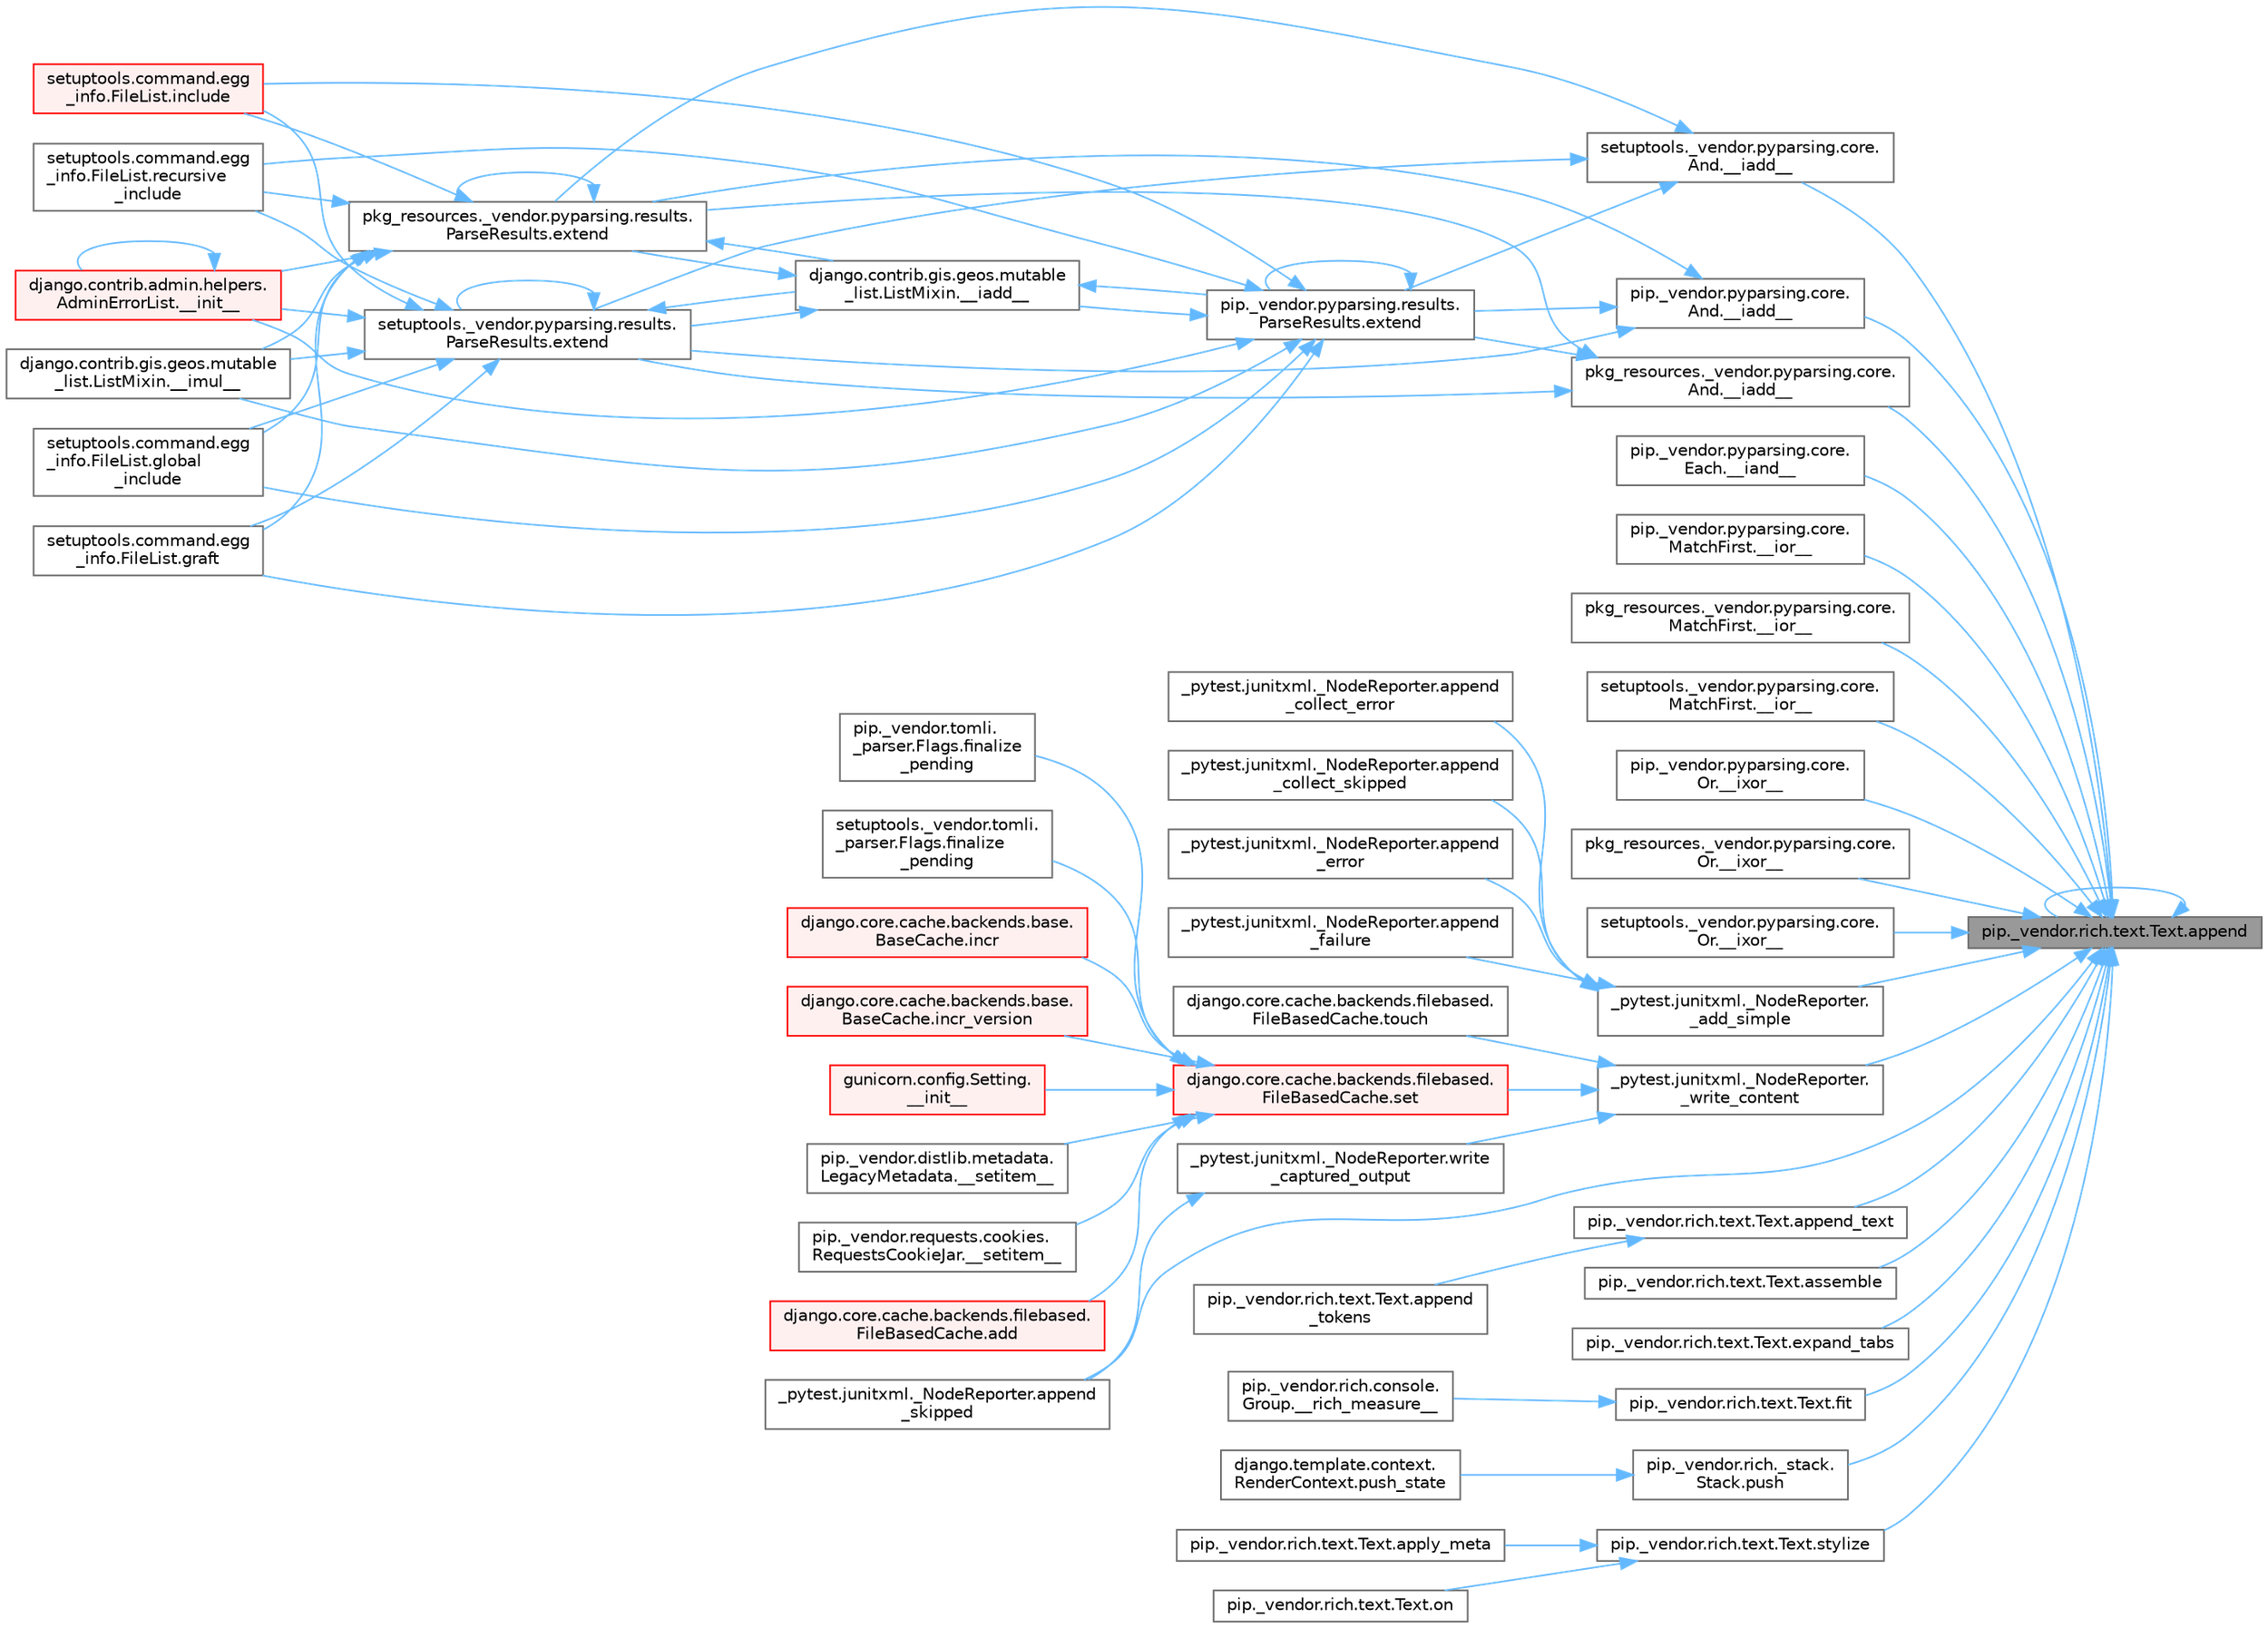 digraph "pip._vendor.rich.text.Text.append"
{
 // LATEX_PDF_SIZE
  bgcolor="transparent";
  edge [fontname=Helvetica,fontsize=10,labelfontname=Helvetica,labelfontsize=10];
  node [fontname=Helvetica,fontsize=10,shape=box,height=0.2,width=0.4];
  rankdir="RL";
  Node1 [id="Node000001",label="pip._vendor.rich.text.Text.append",height=0.2,width=0.4,color="gray40", fillcolor="grey60", style="filled", fontcolor="black",tooltip=" "];
  Node1 -> Node2 [id="edge1_Node000001_Node000002",dir="back",color="steelblue1",style="solid",tooltip=" "];
  Node2 [id="Node000002",label="pip._vendor.pyparsing.core.\lAnd.__iadd__",height=0.2,width=0.4,color="grey40", fillcolor="white", style="filled",URL="$classpip_1_1__vendor_1_1pyparsing_1_1core_1_1_and.html#a95acc8d227938acc37737c38dedc21ae",tooltip=" "];
  Node2 -> Node3 [id="edge2_Node000002_Node000003",dir="back",color="steelblue1",style="solid",tooltip=" "];
  Node3 [id="Node000003",label="pip._vendor.pyparsing.results.\lParseResults.extend",height=0.2,width=0.4,color="grey40", fillcolor="white", style="filled",URL="$classpip_1_1__vendor_1_1pyparsing_1_1results_1_1_parse_results.html#a3a8a69368a4bca23dd54b356a2a06946",tooltip=" "];
  Node3 -> Node4 [id="edge3_Node000003_Node000004",dir="back",color="steelblue1",style="solid",tooltip=" "];
  Node4 [id="Node000004",label="django.contrib.gis.geos.mutable\l_list.ListMixin.__iadd__",height=0.2,width=0.4,color="grey40", fillcolor="white", style="filled",URL="$classdjango_1_1contrib_1_1gis_1_1geos_1_1mutable__list_1_1_list_mixin.html#a892ce7a768206faf1d6150c2d2faf64f",tooltip=" "];
  Node4 -> Node3 [id="edge4_Node000004_Node000003",dir="back",color="steelblue1",style="solid",tooltip=" "];
  Node4 -> Node5 [id="edge5_Node000004_Node000005",dir="back",color="steelblue1",style="solid",tooltip=" "];
  Node5 [id="Node000005",label="pkg_resources._vendor.pyparsing.results.\lParseResults.extend",height=0.2,width=0.4,color="grey40", fillcolor="white", style="filled",URL="$classpkg__resources_1_1__vendor_1_1pyparsing_1_1results_1_1_parse_results.html#a72e8060e72d308428923c84a049d11b1",tooltip=" "];
  Node5 -> Node4 [id="edge6_Node000005_Node000004",dir="back",color="steelblue1",style="solid",tooltip=" "];
  Node5 -> Node6 [id="edge7_Node000005_Node000006",dir="back",color="steelblue1",style="solid",tooltip=" "];
  Node6 [id="Node000006",label="django.contrib.gis.geos.mutable\l_list.ListMixin.__imul__",height=0.2,width=0.4,color="grey40", fillcolor="white", style="filled",URL="$classdjango_1_1contrib_1_1gis_1_1geos_1_1mutable__list_1_1_list_mixin.html#aa1f26122b3cd1330a9489e8efd2b7ecf",tooltip=" "];
  Node5 -> Node7 [id="edge8_Node000005_Node000007",dir="back",color="steelblue1",style="solid",tooltip=" "];
  Node7 [id="Node000007",label="django.contrib.admin.helpers.\lAdminErrorList.__init__",height=0.2,width=0.4,color="red", fillcolor="#FFF0F0", style="filled",URL="$classdjango_1_1contrib_1_1admin_1_1helpers_1_1_admin_error_list.html#a5878563f6cf5f204f1ad08384fe02b52",tooltip=" "];
  Node7 -> Node7 [id="edge9_Node000007_Node000007",dir="back",color="steelblue1",style="solid",tooltip=" "];
  Node5 -> Node5 [id="edge10_Node000005_Node000005",dir="back",color="steelblue1",style="solid",tooltip=" "];
  Node5 -> Node39 [id="edge11_Node000005_Node000039",dir="back",color="steelblue1",style="solid",tooltip=" "];
  Node39 [id="Node000039",label="setuptools.command.egg\l_info.FileList.global\l_include",height=0.2,width=0.4,color="grey40", fillcolor="white", style="filled",URL="$classsetuptools_1_1command_1_1egg__info_1_1_file_list.html#aadac1c6cd8f0f3ca32ae942964571e54",tooltip=" "];
  Node5 -> Node40 [id="edge12_Node000005_Node000040",dir="back",color="steelblue1",style="solid",tooltip=" "];
  Node40 [id="Node000040",label="setuptools.command.egg\l_info.FileList.graft",height=0.2,width=0.4,color="grey40", fillcolor="white", style="filled",URL="$classsetuptools_1_1command_1_1egg__info_1_1_file_list.html#a9c1fb7dd83a4e7a24412a3a265fbc102",tooltip=" "];
  Node5 -> Node41 [id="edge13_Node000005_Node000041",dir="back",color="steelblue1",style="solid",tooltip=" "];
  Node41 [id="Node000041",label="setuptools.command.egg\l_info.FileList.include",height=0.2,width=0.4,color="red", fillcolor="#FFF0F0", style="filled",URL="$classsetuptools_1_1command_1_1egg__info_1_1_file_list.html#a607fa79fcff4595945fdfb1f266eb132",tooltip=" "];
  Node5 -> Node699 [id="edge14_Node000005_Node000699",dir="back",color="steelblue1",style="solid",tooltip=" "];
  Node699 [id="Node000699",label="setuptools.command.egg\l_info.FileList.recursive\l_include",height=0.2,width=0.4,color="grey40", fillcolor="white", style="filled",URL="$classsetuptools_1_1command_1_1egg__info_1_1_file_list.html#af4da1ce86e34e016e9eabd4713cc186a",tooltip=" "];
  Node4 -> Node715 [id="edge15_Node000004_Node000715",dir="back",color="steelblue1",style="solid",tooltip=" "];
  Node715 [id="Node000715",label="setuptools._vendor.pyparsing.results.\lParseResults.extend",height=0.2,width=0.4,color="grey40", fillcolor="white", style="filled",URL="$classsetuptools_1_1__vendor_1_1pyparsing_1_1results_1_1_parse_results.html#aa11ff3f0723c175143645b9325417229",tooltip=" "];
  Node715 -> Node4 [id="edge16_Node000715_Node000004",dir="back",color="steelblue1",style="solid",tooltip=" "];
  Node715 -> Node6 [id="edge17_Node000715_Node000006",dir="back",color="steelblue1",style="solid",tooltip=" "];
  Node715 -> Node7 [id="edge18_Node000715_Node000007",dir="back",color="steelblue1",style="solid",tooltip=" "];
  Node715 -> Node715 [id="edge19_Node000715_Node000715",dir="back",color="steelblue1",style="solid",tooltip=" "];
  Node715 -> Node39 [id="edge20_Node000715_Node000039",dir="back",color="steelblue1",style="solid",tooltip=" "];
  Node715 -> Node40 [id="edge21_Node000715_Node000040",dir="back",color="steelblue1",style="solid",tooltip=" "];
  Node715 -> Node41 [id="edge22_Node000715_Node000041",dir="back",color="steelblue1",style="solid",tooltip=" "];
  Node715 -> Node699 [id="edge23_Node000715_Node000699",dir="back",color="steelblue1",style="solid",tooltip=" "];
  Node3 -> Node6 [id="edge24_Node000003_Node000006",dir="back",color="steelblue1",style="solid",tooltip=" "];
  Node3 -> Node7 [id="edge25_Node000003_Node000007",dir="back",color="steelblue1",style="solid",tooltip=" "];
  Node3 -> Node3 [id="edge26_Node000003_Node000003",dir="back",color="steelblue1",style="solid",tooltip=" "];
  Node3 -> Node39 [id="edge27_Node000003_Node000039",dir="back",color="steelblue1",style="solid",tooltip=" "];
  Node3 -> Node40 [id="edge28_Node000003_Node000040",dir="back",color="steelblue1",style="solid",tooltip=" "];
  Node3 -> Node41 [id="edge29_Node000003_Node000041",dir="back",color="steelblue1",style="solid",tooltip=" "];
  Node3 -> Node699 [id="edge30_Node000003_Node000699",dir="back",color="steelblue1",style="solid",tooltip=" "];
  Node2 -> Node5 [id="edge31_Node000002_Node000005",dir="back",color="steelblue1",style="solid",tooltip=" "];
  Node2 -> Node715 [id="edge32_Node000002_Node000715",dir="back",color="steelblue1",style="solid",tooltip=" "];
  Node1 -> Node714 [id="edge33_Node000001_Node000714",dir="back",color="steelblue1",style="solid",tooltip=" "];
  Node714 [id="Node000714",label="pkg_resources._vendor.pyparsing.core.\lAnd.__iadd__",height=0.2,width=0.4,color="grey40", fillcolor="white", style="filled",URL="$classpkg__resources_1_1__vendor_1_1pyparsing_1_1core_1_1_and.html#a3518d567360a52cd23673c05d57da5ec",tooltip=" "];
  Node714 -> Node3 [id="edge34_Node000714_Node000003",dir="back",color="steelblue1",style="solid",tooltip=" "];
  Node714 -> Node5 [id="edge35_Node000714_Node000005",dir="back",color="steelblue1",style="solid",tooltip=" "];
  Node714 -> Node715 [id="edge36_Node000714_Node000715",dir="back",color="steelblue1",style="solid",tooltip=" "];
  Node1 -> Node716 [id="edge37_Node000001_Node000716",dir="back",color="steelblue1",style="solid",tooltip=" "];
  Node716 [id="Node000716",label="setuptools._vendor.pyparsing.core.\lAnd.__iadd__",height=0.2,width=0.4,color="grey40", fillcolor="white", style="filled",URL="$classsetuptools_1_1__vendor_1_1pyparsing_1_1core_1_1_and.html#ae5d5acd18921d1ec46dfdb9ab9dd9a79",tooltip=" "];
  Node716 -> Node3 [id="edge38_Node000716_Node000003",dir="back",color="steelblue1",style="solid",tooltip=" "];
  Node716 -> Node5 [id="edge39_Node000716_Node000005",dir="back",color="steelblue1",style="solid",tooltip=" "];
  Node716 -> Node715 [id="edge40_Node000716_Node000715",dir="back",color="steelblue1",style="solid",tooltip=" "];
  Node1 -> Node717 [id="edge41_Node000001_Node000717",dir="back",color="steelblue1",style="solid",tooltip=" "];
  Node717 [id="Node000717",label="pip._vendor.pyparsing.core.\lEach.__iand__",height=0.2,width=0.4,color="grey40", fillcolor="white", style="filled",URL="$classpip_1_1__vendor_1_1pyparsing_1_1core_1_1_each.html#a1d27b3e9e2bc5b807febd382a9439497",tooltip=" "];
  Node1 -> Node718 [id="edge42_Node000001_Node000718",dir="back",color="steelblue1",style="solid",tooltip=" "];
  Node718 [id="Node000718",label="pip._vendor.pyparsing.core.\lMatchFirst.__ior__",height=0.2,width=0.4,color="grey40", fillcolor="white", style="filled",URL="$classpip_1_1__vendor_1_1pyparsing_1_1core_1_1_match_first.html#ad0838e82fc3e9833a6c81c7a63e030d9",tooltip=" "];
  Node1 -> Node719 [id="edge43_Node000001_Node000719",dir="back",color="steelblue1",style="solid",tooltip=" "];
  Node719 [id="Node000719",label="pkg_resources._vendor.pyparsing.core.\lMatchFirst.__ior__",height=0.2,width=0.4,color="grey40", fillcolor="white", style="filled",URL="$classpkg__resources_1_1__vendor_1_1pyparsing_1_1core_1_1_match_first.html#a58dab88aff8bd3218094f602fbc265f7",tooltip=" "];
  Node1 -> Node720 [id="edge44_Node000001_Node000720",dir="back",color="steelblue1",style="solid",tooltip=" "];
  Node720 [id="Node000720",label="setuptools._vendor.pyparsing.core.\lMatchFirst.__ior__",height=0.2,width=0.4,color="grey40", fillcolor="white", style="filled",URL="$classsetuptools_1_1__vendor_1_1pyparsing_1_1core_1_1_match_first.html#a52ca6c6dcade163b72b05e8a4be07986",tooltip=" "];
  Node1 -> Node721 [id="edge45_Node000001_Node000721",dir="back",color="steelblue1",style="solid",tooltip=" "];
  Node721 [id="Node000721",label="pip._vendor.pyparsing.core.\lOr.__ixor__",height=0.2,width=0.4,color="grey40", fillcolor="white", style="filled",URL="$classpip_1_1__vendor_1_1pyparsing_1_1core_1_1_or.html#a3e25cc44ee800ddd31da17c2aba1439c",tooltip=" "];
  Node1 -> Node722 [id="edge46_Node000001_Node000722",dir="back",color="steelblue1",style="solid",tooltip=" "];
  Node722 [id="Node000722",label="pkg_resources._vendor.pyparsing.core.\lOr.__ixor__",height=0.2,width=0.4,color="grey40", fillcolor="white", style="filled",URL="$classpkg__resources_1_1__vendor_1_1pyparsing_1_1core_1_1_or.html#a816506d6b6cd56e49e24955f5b3ebb1f",tooltip=" "];
  Node1 -> Node723 [id="edge47_Node000001_Node000723",dir="back",color="steelblue1",style="solid",tooltip=" "];
  Node723 [id="Node000723",label="setuptools._vendor.pyparsing.core.\lOr.__ixor__",height=0.2,width=0.4,color="grey40", fillcolor="white", style="filled",URL="$classsetuptools_1_1__vendor_1_1pyparsing_1_1core_1_1_or.html#a3ec14f79774e3ecd53a5db54b830a8c9",tooltip=" "];
  Node1 -> Node724 [id="edge48_Node000001_Node000724",dir="back",color="steelblue1",style="solid",tooltip=" "];
  Node724 [id="Node000724",label="_pytest.junitxml._NodeReporter.\l_add_simple",height=0.2,width=0.4,color="grey40", fillcolor="white", style="filled",URL="$class__pytest_1_1junitxml_1_1___node_reporter.html#a4391acb1ac84356509d35b7f19e9ed05",tooltip=" "];
  Node724 -> Node725 [id="edge49_Node000724_Node000725",dir="back",color="steelblue1",style="solid",tooltip=" "];
  Node725 [id="Node000725",label="_pytest.junitxml._NodeReporter.append\l_collect_error",height=0.2,width=0.4,color="grey40", fillcolor="white", style="filled",URL="$class__pytest_1_1junitxml_1_1___node_reporter.html#a34420ce0d1cb9a19b92db1d1d16ad3b1",tooltip=" "];
  Node724 -> Node726 [id="edge50_Node000724_Node000726",dir="back",color="steelblue1",style="solid",tooltip=" "];
  Node726 [id="Node000726",label="_pytest.junitxml._NodeReporter.append\l_collect_skipped",height=0.2,width=0.4,color="grey40", fillcolor="white", style="filled",URL="$class__pytest_1_1junitxml_1_1___node_reporter.html#a2bace8c92bfffcc32f24d1c1c7fdd940",tooltip=" "];
  Node724 -> Node727 [id="edge51_Node000724_Node000727",dir="back",color="steelblue1",style="solid",tooltip=" "];
  Node727 [id="Node000727",label="_pytest.junitxml._NodeReporter.append\l_error",height=0.2,width=0.4,color="grey40", fillcolor="white", style="filled",URL="$class__pytest_1_1junitxml_1_1___node_reporter.html#a6e3ab7dee3eff253205ce23fbe939e0b",tooltip=" "];
  Node724 -> Node728 [id="edge52_Node000724_Node000728",dir="back",color="steelblue1",style="solid",tooltip=" "];
  Node728 [id="Node000728",label="_pytest.junitxml._NodeReporter.append\l_failure",height=0.2,width=0.4,color="grey40", fillcolor="white", style="filled",URL="$class__pytest_1_1junitxml_1_1___node_reporter.html#a3e9c05579208357e08e253fc978d48b2",tooltip=" "];
  Node1 -> Node729 [id="edge53_Node000001_Node000729",dir="back",color="steelblue1",style="solid",tooltip=" "];
  Node729 [id="Node000729",label="_pytest.junitxml._NodeReporter.\l_write_content",height=0.2,width=0.4,color="grey40", fillcolor="white", style="filled",URL="$class__pytest_1_1junitxml_1_1___node_reporter.html#aa537797e0840b2d523cf1eb44f5c1bad",tooltip=" "];
  Node729 -> Node730 [id="edge54_Node000729_Node000730",dir="back",color="steelblue1",style="solid",tooltip=" "];
  Node730 [id="Node000730",label="django.core.cache.backends.filebased.\lFileBasedCache.set",height=0.2,width=0.4,color="red", fillcolor="#FFF0F0", style="filled",URL="$classdjango_1_1core_1_1cache_1_1backends_1_1filebased_1_1_file_based_cache.html#a7c5292a9ab120424eeaf5fe254366ca6",tooltip=" "];
  Node730 -> Node731 [id="edge55_Node000730_Node000731",dir="back",color="steelblue1",style="solid",tooltip=" "];
  Node731 [id="Node000731",label="gunicorn.config.Setting.\l__init__",height=0.2,width=0.4,color="red", fillcolor="#FFF0F0", style="filled",URL="$classgunicorn_1_1config_1_1_setting.html#aca1cb2d38bdd9b92194f85913daaaa53",tooltip=" "];
  Node730 -> Node732 [id="edge56_Node000730_Node000732",dir="back",color="steelblue1",style="solid",tooltip=" "];
  Node732 [id="Node000732",label="pip._vendor.distlib.metadata.\lLegacyMetadata.__setitem__",height=0.2,width=0.4,color="grey40", fillcolor="white", style="filled",URL="$classpip_1_1__vendor_1_1distlib_1_1metadata_1_1_legacy_metadata.html#ab82e88a698ec57bd9f8ac873948a3802",tooltip=" "];
  Node730 -> Node733 [id="edge57_Node000730_Node000733",dir="back",color="steelblue1",style="solid",tooltip=" "];
  Node733 [id="Node000733",label="pip._vendor.requests.cookies.\lRequestsCookieJar.__setitem__",height=0.2,width=0.4,color="grey40", fillcolor="white", style="filled",URL="$classpip_1_1__vendor_1_1requests_1_1cookies_1_1_requests_cookie_jar.html#a795f42fede709c520cc7c2452cdceeb9",tooltip=" "];
  Node730 -> Node734 [id="edge58_Node000730_Node000734",dir="back",color="steelblue1",style="solid",tooltip=" "];
  Node734 [id="Node000734",label="django.core.cache.backends.filebased.\lFileBasedCache.add",height=0.2,width=0.4,color="red", fillcolor="#FFF0F0", style="filled",URL="$classdjango_1_1core_1_1cache_1_1backends_1_1filebased_1_1_file_based_cache.html#a2f380fb404bde29c82c6169465ee1391",tooltip=" "];
  Node730 -> Node735 [id="edge59_Node000730_Node000735",dir="back",color="steelblue1",style="solid",tooltip=" "];
  Node735 [id="Node000735",label="pip._vendor.tomli.\l_parser.Flags.finalize\l_pending",height=0.2,width=0.4,color="grey40", fillcolor="white", style="filled",URL="$classpip_1_1__vendor_1_1tomli_1_1__parser_1_1_flags.html#a1930c0bd50ceafa1db786d83b8cccd4a",tooltip=" "];
  Node730 -> Node736 [id="edge60_Node000730_Node000736",dir="back",color="steelblue1",style="solid",tooltip=" "];
  Node736 [id="Node000736",label="setuptools._vendor.tomli.\l_parser.Flags.finalize\l_pending",height=0.2,width=0.4,color="grey40", fillcolor="white", style="filled",URL="$classsetuptools_1_1__vendor_1_1tomli_1_1__parser_1_1_flags.html#a5d7c62898586672de935990ed6f4a7e1",tooltip=" "];
  Node730 -> Node737 [id="edge61_Node000730_Node000737",dir="back",color="steelblue1",style="solid",tooltip=" "];
  Node737 [id="Node000737",label="django.core.cache.backends.base.\lBaseCache.incr",height=0.2,width=0.4,color="red", fillcolor="#FFF0F0", style="filled",URL="$classdjango_1_1core_1_1cache_1_1backends_1_1base_1_1_base_cache.html#ab502f06a18e16d3d1495fdf1dca28831",tooltip=" "];
  Node730 -> Node344 [id="edge62_Node000730_Node000344",dir="back",color="steelblue1",style="solid",tooltip=" "];
  Node344 [id="Node000344",label="django.core.cache.backends.base.\lBaseCache.incr_version",height=0.2,width=0.4,color="red", fillcolor="#FFF0F0", style="filled",URL="$classdjango_1_1core_1_1cache_1_1backends_1_1base_1_1_base_cache.html#a3ac7d74ffcfca67e2afee86ecf858b34",tooltip=" "];
  Node729 -> Node2477 [id="edge63_Node000729_Node002477",dir="back",color="steelblue1",style="solid",tooltip=" "];
  Node2477 [id="Node002477",label="django.core.cache.backends.filebased.\lFileBasedCache.touch",height=0.2,width=0.4,color="grey40", fillcolor="white", style="filled",URL="$classdjango_1_1core_1_1cache_1_1backends_1_1filebased_1_1_file_based_cache.html#ac2a0031a190feb092445232e16c1a18c",tooltip=" "];
  Node729 -> Node2867 [id="edge64_Node000729_Node002867",dir="back",color="steelblue1",style="solid",tooltip=" "];
  Node2867 [id="Node002867",label="_pytest.junitxml._NodeReporter.write\l_captured_output",height=0.2,width=0.4,color="grey40", fillcolor="white", style="filled",URL="$class__pytest_1_1junitxml_1_1___node_reporter.html#a554ff0133e02ee18c1a5bfc52b24ea81",tooltip=" "];
  Node2867 -> Node828 [id="edge65_Node002867_Node000828",dir="back",color="steelblue1",style="solid",tooltip=" "];
  Node828 [id="Node000828",label="_pytest.junitxml._NodeReporter.append\l_skipped",height=0.2,width=0.4,color="grey40", fillcolor="white", style="filled",URL="$class__pytest_1_1junitxml_1_1___node_reporter.html#ab97f89cb32bf7b82613026daaba742f4",tooltip=" "];
  Node1 -> Node1 [id="edge66_Node000001_Node000001",dir="back",color="steelblue1",style="solid",tooltip=" "];
  Node1 -> Node828 [id="edge67_Node000001_Node000828",dir="back",color="steelblue1",style="solid",tooltip=" "];
  Node1 -> Node3179 [id="edge68_Node000001_Node003179",dir="back",color="steelblue1",style="solid",tooltip=" "];
  Node3179 [id="Node003179",label="pip._vendor.rich.text.Text.append_text",height=0.2,width=0.4,color="grey40", fillcolor="white", style="filled",URL="$classpip_1_1__vendor_1_1rich_1_1text_1_1_text.html#ad68230b6bb7c3a19256befa63aa54df8",tooltip=" "];
  Node3179 -> Node3180 [id="edge69_Node003179_Node003180",dir="back",color="steelblue1",style="solid",tooltip=" "];
  Node3180 [id="Node003180",label="pip._vendor.rich.text.Text.append\l_tokens",height=0.2,width=0.4,color="grey40", fillcolor="white", style="filled",URL="$classpip_1_1__vendor_1_1rich_1_1text_1_1_text.html#a40dfb2c02ac256cd83437e19e8ecea39",tooltip=" "];
  Node1 -> Node3181 [id="edge70_Node000001_Node003181",dir="back",color="steelblue1",style="solid",tooltip=" "];
  Node3181 [id="Node003181",label="pip._vendor.rich.text.Text.assemble",height=0.2,width=0.4,color="grey40", fillcolor="white", style="filled",URL="$classpip_1_1__vendor_1_1rich_1_1text_1_1_text.html#ac823ab3af39e2b279b6fce0548126559",tooltip=" "];
  Node1 -> Node547 [id="edge71_Node000001_Node000547",dir="back",color="steelblue1",style="solid",tooltip=" "];
  Node547 [id="Node000547",label="pip._vendor.rich.text.Text.expand_tabs",height=0.2,width=0.4,color="grey40", fillcolor="white", style="filled",URL="$classpip_1_1__vendor_1_1rich_1_1text_1_1_text.html#ad9f65ecb5a2b9b55648d525a0a58c947",tooltip=" "];
  Node1 -> Node548 [id="edge72_Node000001_Node000548",dir="back",color="steelblue1",style="solid",tooltip=" "];
  Node548 [id="Node000548",label="pip._vendor.rich.text.Text.fit",height=0.2,width=0.4,color="grey40", fillcolor="white", style="filled",URL="$classpip_1_1__vendor_1_1rich_1_1text_1_1_text.html#a1adda7f6546fb3592d473f95d0ca17b2",tooltip=" "];
  Node548 -> Node549 [id="edge73_Node000548_Node000549",dir="back",color="steelblue1",style="solid",tooltip=" "];
  Node549 [id="Node000549",label="pip._vendor.rich.console.\lGroup.__rich_measure__",height=0.2,width=0.4,color="grey40", fillcolor="white", style="filled",URL="$classpip_1_1__vendor_1_1rich_1_1console_1_1_group.html#a46e05696c2aece39fb772d3c71c5ede5",tooltip=" "];
  Node1 -> Node829 [id="edge74_Node000001_Node000829",dir="back",color="steelblue1",style="solid",tooltip=" "];
  Node829 [id="Node000829",label="pip._vendor.rich._stack.\lStack.push",height=0.2,width=0.4,color="grey40", fillcolor="white", style="filled",URL="$classpip_1_1__vendor_1_1rich_1_1__stack_1_1_stack.html#a9abf52fc71455f03eb8cc24270622a4a",tooltip=" "];
  Node829 -> Node830 [id="edge75_Node000829_Node000830",dir="back",color="steelblue1",style="solid",tooltip=" "];
  Node830 [id="Node000830",label="django.template.context.\lRenderContext.push_state",height=0.2,width=0.4,color="grey40", fillcolor="white", style="filled",URL="$classdjango_1_1template_1_1context_1_1_render_context.html#a5b49e0fc0a1558a1ea026a466f7798d7",tooltip=" "];
  Node1 -> Node3182 [id="edge76_Node000001_Node003182",dir="back",color="steelblue1",style="solid",tooltip=" "];
  Node3182 [id="Node003182",label="pip._vendor.rich.text.Text.stylize",height=0.2,width=0.4,color="grey40", fillcolor="white", style="filled",URL="$classpip_1_1__vendor_1_1rich_1_1text_1_1_text.html#a95f1ed10238e184faf7f0ba0af92d3a3",tooltip=" "];
  Node3182 -> Node3183 [id="edge77_Node003182_Node003183",dir="back",color="steelblue1",style="solid",tooltip=" "];
  Node3183 [id="Node003183",label="pip._vendor.rich.text.Text.apply_meta",height=0.2,width=0.4,color="grey40", fillcolor="white", style="filled",URL="$classpip_1_1__vendor_1_1rich_1_1text_1_1_text.html#a3f259ada743e32524b1a8e5026312a99",tooltip=" "];
  Node3182 -> Node3184 [id="edge78_Node003182_Node003184",dir="back",color="steelblue1",style="solid",tooltip=" "];
  Node3184 [id="Node003184",label="pip._vendor.rich.text.Text.on",height=0.2,width=0.4,color="grey40", fillcolor="white", style="filled",URL="$classpip_1_1__vendor_1_1rich_1_1text_1_1_text.html#a3092fbf7b1fc825a6b4049b1e64f5d3a",tooltip=" "];
}
